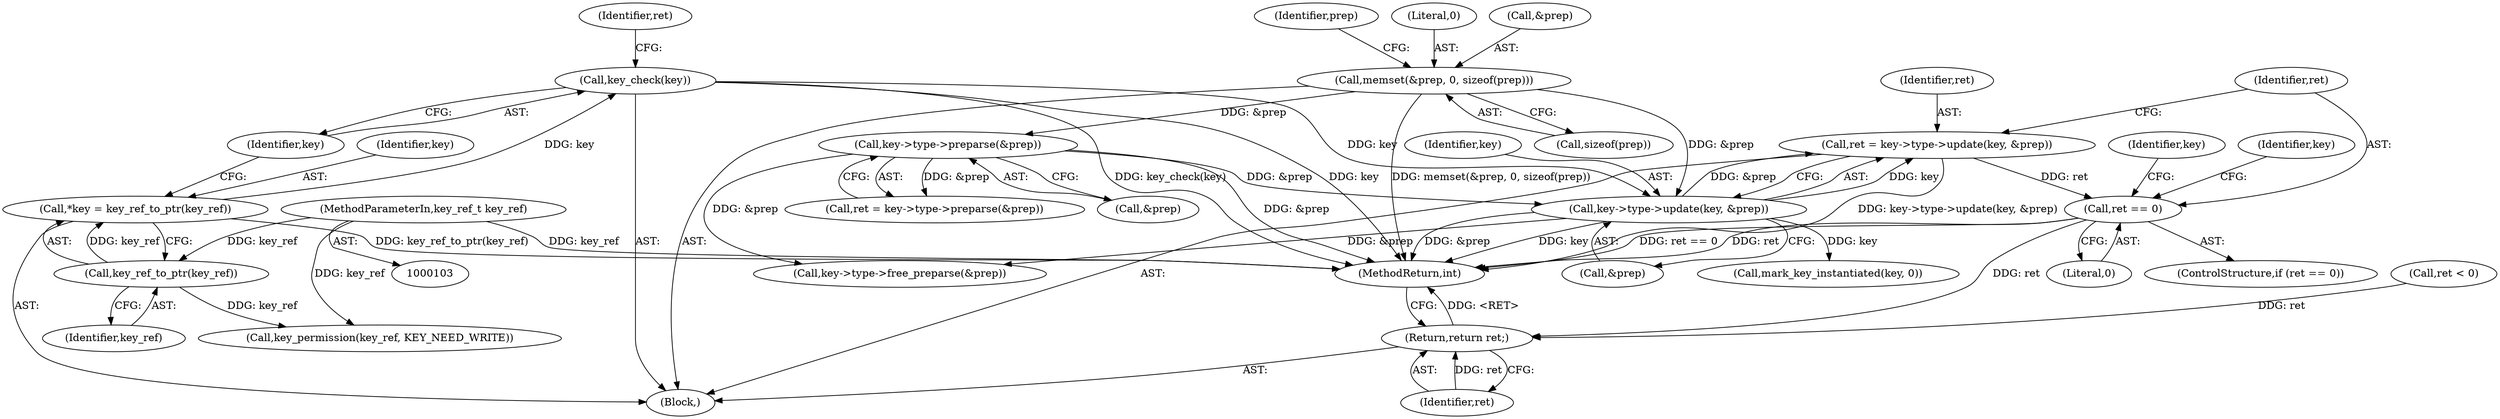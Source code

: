 digraph "0_linux_363b02dab09b3226f3bd1420dad9c72b79a42a76_7@API" {
"1000190" [label="(Call,ret = key->type->update(key, &prep))"];
"1000192" [label="(Call,key->type->update(key, &prep))"];
"1000115" [label="(Call,key_check(key))"];
"1000110" [label="(Call,*key = key_ref_to_ptr(key_ref))"];
"1000112" [label="(Call,key_ref_to_ptr(key_ref))"];
"1000104" [label="(MethodParameterIn,key_ref_t key_ref)"];
"1000177" [label="(Call,key->type->preparse(&prep))"];
"1000138" [label="(Call,memset(&prep, 0, sizeof(prep)))"];
"1000197" [label="(Call,ret == 0)"];
"1000218" [label="(Return,return ret;)"];
"1000192" [label="(Call,key->type->update(key, &prep))"];
"1000198" [label="(Identifier,ret)"];
"1000113" [label="(Identifier,key_ref)"];
"1000199" [label="(Literal,0)"];
"1000115" [label="(Call,key_check(key))"];
"1000194" [label="(Call,&prep)"];
"1000175" [label="(Call,ret = key->type->preparse(&prep))"];
"1000190" [label="(Call,ret = key->type->update(key, &prep))"];
"1000178" [label="(Call,&prep)"];
"1000200" [label="(Call,mark_key_instantiated(key, 0))"];
"1000146" [label="(Identifier,prep)"];
"1000193" [label="(Identifier,key)"];
"1000197" [label="(Call,ret == 0)"];
"1000177" [label="(Call,key->type->preparse(&prep))"];
"1000219" [label="(Identifier,ret)"];
"1000142" [label="(Call,sizeof(prep))"];
"1000118" [label="(Identifier,ret)"];
"1000138" [label="(Call,memset(&prep, 0, sizeof(prep)))"];
"1000141" [label="(Literal,0)"];
"1000181" [label="(Call,ret < 0)"];
"1000191" [label="(Identifier,ret)"];
"1000104" [label="(MethodParameterIn,key_ref_t key_ref)"];
"1000110" [label="(Call,*key = key_ref_to_ptr(key_ref))"];
"1000111" [label="(Identifier,key)"];
"1000201" [label="(Identifier,key)"];
"1000116" [label="(Identifier,key)"];
"1000107" [label="(Block,)"];
"1000206" [label="(Identifier,key)"];
"1000139" [label="(Call,&prep)"];
"1000119" [label="(Call,key_permission(key_ref, KEY_NEED_WRITE))"];
"1000220" [label="(MethodReturn,int)"];
"1000196" [label="(ControlStructure,if (ret == 0))"];
"1000215" [label="(Call,key->type->free_preparse(&prep))"];
"1000112" [label="(Call,key_ref_to_ptr(key_ref))"];
"1000218" [label="(Return,return ret;)"];
"1000190" -> "1000107"  [label="AST: "];
"1000190" -> "1000192"  [label="CFG: "];
"1000191" -> "1000190"  [label="AST: "];
"1000192" -> "1000190"  [label="AST: "];
"1000198" -> "1000190"  [label="CFG: "];
"1000190" -> "1000220"  [label="DDG: key->type->update(key, &prep)"];
"1000192" -> "1000190"  [label="DDG: key"];
"1000192" -> "1000190"  [label="DDG: &prep"];
"1000190" -> "1000197"  [label="DDG: ret"];
"1000192" -> "1000194"  [label="CFG: "];
"1000193" -> "1000192"  [label="AST: "];
"1000194" -> "1000192"  [label="AST: "];
"1000192" -> "1000220"  [label="DDG: &prep"];
"1000192" -> "1000220"  [label="DDG: key"];
"1000115" -> "1000192"  [label="DDG: key"];
"1000177" -> "1000192"  [label="DDG: &prep"];
"1000138" -> "1000192"  [label="DDG: &prep"];
"1000192" -> "1000200"  [label="DDG: key"];
"1000192" -> "1000215"  [label="DDG: &prep"];
"1000115" -> "1000107"  [label="AST: "];
"1000115" -> "1000116"  [label="CFG: "];
"1000116" -> "1000115"  [label="AST: "];
"1000118" -> "1000115"  [label="CFG: "];
"1000115" -> "1000220"  [label="DDG: key_check(key)"];
"1000115" -> "1000220"  [label="DDG: key"];
"1000110" -> "1000115"  [label="DDG: key"];
"1000110" -> "1000107"  [label="AST: "];
"1000110" -> "1000112"  [label="CFG: "];
"1000111" -> "1000110"  [label="AST: "];
"1000112" -> "1000110"  [label="AST: "];
"1000116" -> "1000110"  [label="CFG: "];
"1000110" -> "1000220"  [label="DDG: key_ref_to_ptr(key_ref)"];
"1000112" -> "1000110"  [label="DDG: key_ref"];
"1000112" -> "1000113"  [label="CFG: "];
"1000113" -> "1000112"  [label="AST: "];
"1000104" -> "1000112"  [label="DDG: key_ref"];
"1000112" -> "1000119"  [label="DDG: key_ref"];
"1000104" -> "1000103"  [label="AST: "];
"1000104" -> "1000220"  [label="DDG: key_ref"];
"1000104" -> "1000119"  [label="DDG: key_ref"];
"1000177" -> "1000175"  [label="AST: "];
"1000177" -> "1000178"  [label="CFG: "];
"1000178" -> "1000177"  [label="AST: "];
"1000175" -> "1000177"  [label="CFG: "];
"1000177" -> "1000220"  [label="DDG: &prep"];
"1000177" -> "1000175"  [label="DDG: &prep"];
"1000138" -> "1000177"  [label="DDG: &prep"];
"1000177" -> "1000215"  [label="DDG: &prep"];
"1000138" -> "1000107"  [label="AST: "];
"1000138" -> "1000142"  [label="CFG: "];
"1000139" -> "1000138"  [label="AST: "];
"1000141" -> "1000138"  [label="AST: "];
"1000142" -> "1000138"  [label="AST: "];
"1000146" -> "1000138"  [label="CFG: "];
"1000138" -> "1000220"  [label="DDG: memset(&prep, 0, sizeof(prep))"];
"1000197" -> "1000196"  [label="AST: "];
"1000197" -> "1000199"  [label="CFG: "];
"1000198" -> "1000197"  [label="AST: "];
"1000199" -> "1000197"  [label="AST: "];
"1000201" -> "1000197"  [label="CFG: "];
"1000206" -> "1000197"  [label="CFG: "];
"1000197" -> "1000220"  [label="DDG: ret == 0"];
"1000197" -> "1000220"  [label="DDG: ret"];
"1000197" -> "1000218"  [label="DDG: ret"];
"1000218" -> "1000107"  [label="AST: "];
"1000218" -> "1000219"  [label="CFG: "];
"1000219" -> "1000218"  [label="AST: "];
"1000220" -> "1000218"  [label="CFG: "];
"1000218" -> "1000220"  [label="DDG: <RET>"];
"1000219" -> "1000218"  [label="DDG: ret"];
"1000181" -> "1000218"  [label="DDG: ret"];
}
